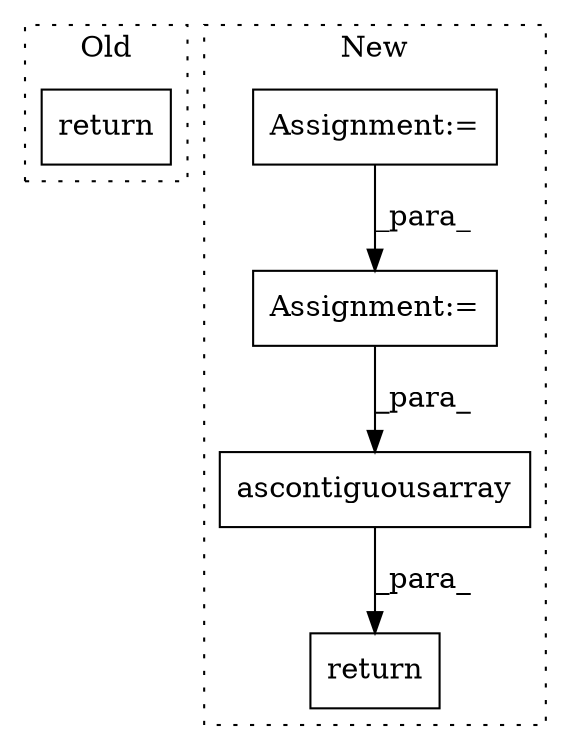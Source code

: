 digraph G {
subgraph cluster0 {
1 [label="return" a="41" s="3630" l="7" shape="box"];
label = "Old";
style="dotted";
}
subgraph cluster1 {
2 [label="ascontiguousarray" a="32" s="4865,4888" l="18,1" shape="box"];
3 [label="return" a="41" s="4852" l="7" shape="box"];
4 [label="Assignment:=" a="7" s="4751" l="1" shape="box"];
5 [label="Assignment:=" a="7" s="4298" l="1" shape="box"];
label = "New";
style="dotted";
}
2 -> 3 [label="_para_"];
4 -> 2 [label="_para_"];
5 -> 4 [label="_para_"];
}